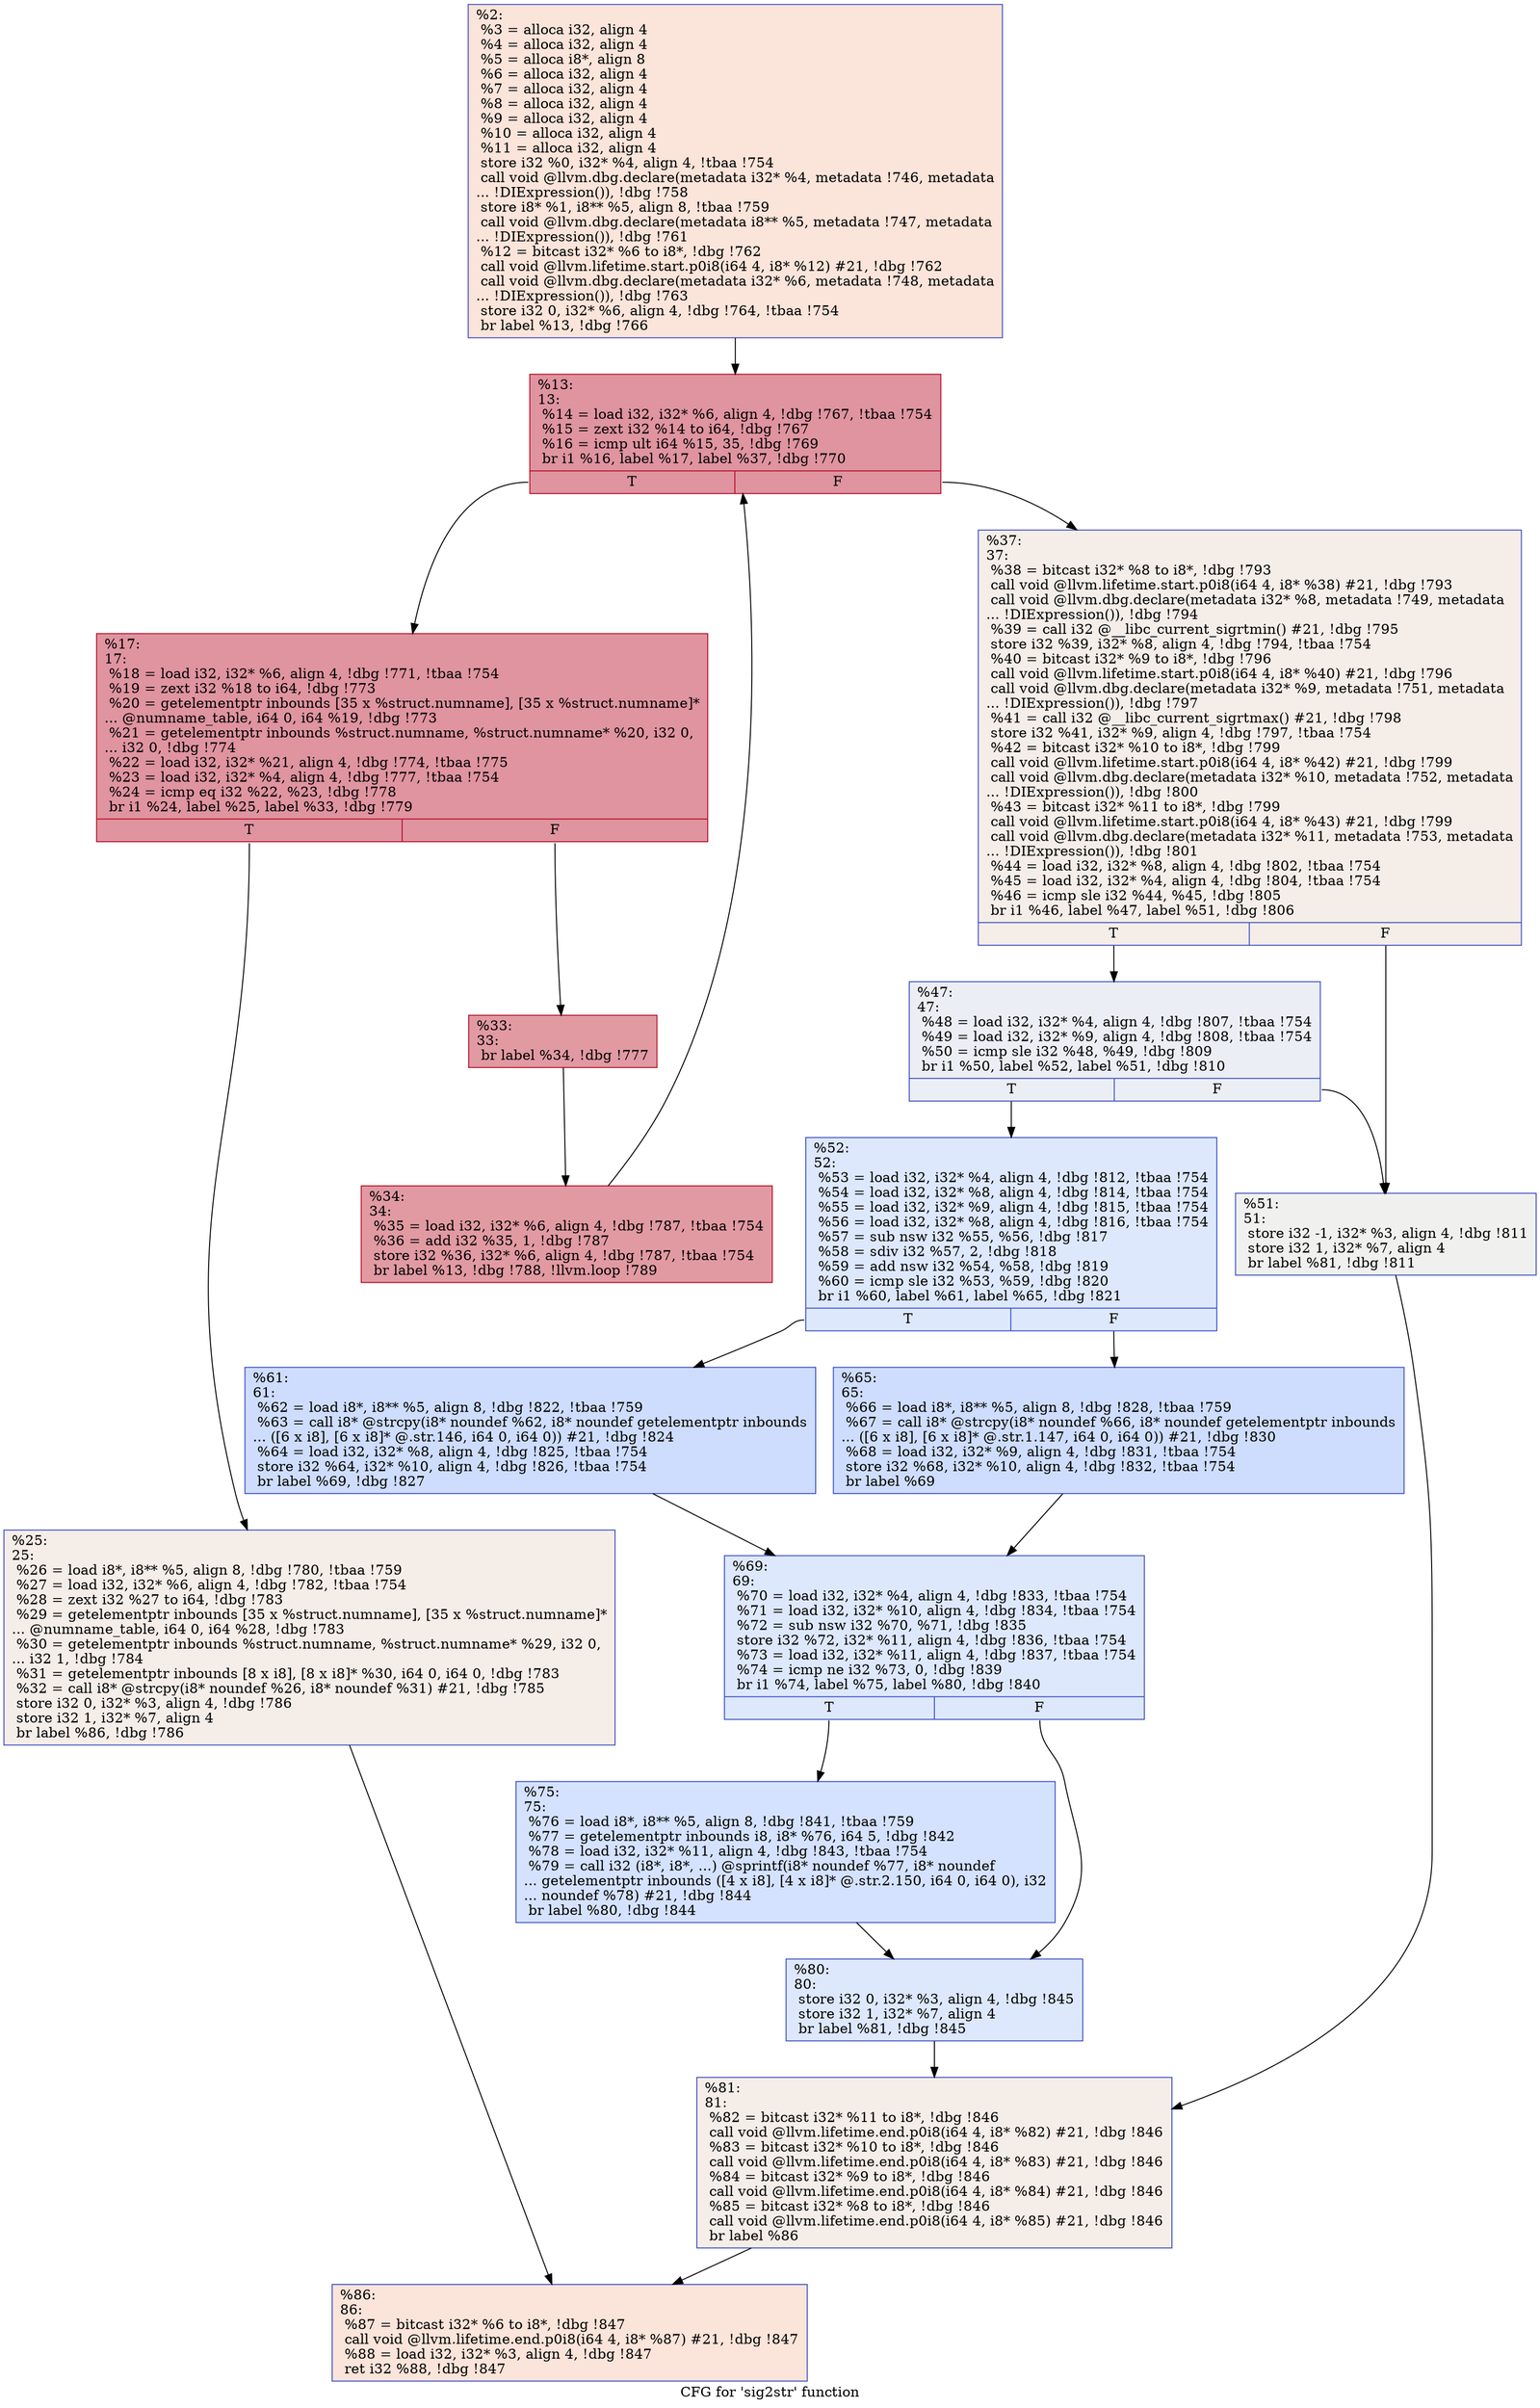 digraph "CFG for 'sig2str' function" {
	label="CFG for 'sig2str' function";

	Node0xa0ff50 [shape=record,color="#3d50c3ff", style=filled, fillcolor="#f5c1a970",label="{%2:\l  %3 = alloca i32, align 4\l  %4 = alloca i32, align 4\l  %5 = alloca i8*, align 8\l  %6 = alloca i32, align 4\l  %7 = alloca i32, align 4\l  %8 = alloca i32, align 4\l  %9 = alloca i32, align 4\l  %10 = alloca i32, align 4\l  %11 = alloca i32, align 4\l  store i32 %0, i32* %4, align 4, !tbaa !754\l  call void @llvm.dbg.declare(metadata i32* %4, metadata !746, metadata\l... !DIExpression()), !dbg !758\l  store i8* %1, i8** %5, align 8, !tbaa !759\l  call void @llvm.dbg.declare(metadata i8** %5, metadata !747, metadata\l... !DIExpression()), !dbg !761\l  %12 = bitcast i32* %6 to i8*, !dbg !762\l  call void @llvm.lifetime.start.p0i8(i64 4, i8* %12) #21, !dbg !762\l  call void @llvm.dbg.declare(metadata i32* %6, metadata !748, metadata\l... !DIExpression()), !dbg !763\l  store i32 0, i32* %6, align 4, !dbg !764, !tbaa !754\l  br label %13, !dbg !766\l}"];
	Node0xa0ff50 -> Node0xa10030;
	Node0xa10030 [shape=record,color="#b70d28ff", style=filled, fillcolor="#b70d2870",label="{%13:\l13:                                               \l  %14 = load i32, i32* %6, align 4, !dbg !767, !tbaa !754\l  %15 = zext i32 %14 to i64, !dbg !767\l  %16 = icmp ult i64 %15, 35, !dbg !769\l  br i1 %16, label %17, label %37, !dbg !770\l|{<s0>T|<s1>F}}"];
	Node0xa10030:s0 -> Node0xa10080;
	Node0xa10030:s1 -> Node0xa101c0;
	Node0xa10080 [shape=record,color="#b70d28ff", style=filled, fillcolor="#b70d2870",label="{%17:\l17:                                               \l  %18 = load i32, i32* %6, align 4, !dbg !771, !tbaa !754\l  %19 = zext i32 %18 to i64, !dbg !773\l  %20 = getelementptr inbounds [35 x %struct.numname], [35 x %struct.numname]*\l... @numname_table, i64 0, i64 %19, !dbg !773\l  %21 = getelementptr inbounds %struct.numname, %struct.numname* %20, i32 0,\l... i32 0, !dbg !774\l  %22 = load i32, i32* %21, align 4, !dbg !774, !tbaa !775\l  %23 = load i32, i32* %4, align 4, !dbg !777, !tbaa !754\l  %24 = icmp eq i32 %22, %23, !dbg !778\l  br i1 %24, label %25, label %33, !dbg !779\l|{<s0>T|<s1>F}}"];
	Node0xa10080:s0 -> Node0xa100d0;
	Node0xa10080:s1 -> Node0xa10120;
	Node0xa100d0 [shape=record,color="#3d50c3ff", style=filled, fillcolor="#e8d6cc70",label="{%25:\l25:                                               \l  %26 = load i8*, i8** %5, align 8, !dbg !780, !tbaa !759\l  %27 = load i32, i32* %6, align 4, !dbg !782, !tbaa !754\l  %28 = zext i32 %27 to i64, !dbg !783\l  %29 = getelementptr inbounds [35 x %struct.numname], [35 x %struct.numname]*\l... @numname_table, i64 0, i64 %28, !dbg !783\l  %30 = getelementptr inbounds %struct.numname, %struct.numname* %29, i32 0,\l... i32 1, !dbg !784\l  %31 = getelementptr inbounds [8 x i8], [8 x i8]* %30, i64 0, i64 0, !dbg !783\l  %32 = call i8* @strcpy(i8* noundef %26, i8* noundef %31) #21, !dbg !785\l  store i32 0, i32* %3, align 4, !dbg !786\l  store i32 1, i32* %7, align 4\l  br label %86, !dbg !786\l}"];
	Node0xa100d0 -> Node0xa104e0;
	Node0xa10120 [shape=record,color="#b70d28ff", style=filled, fillcolor="#bb1b2c70",label="{%33:\l33:                                               \l  br label %34, !dbg !777\l}"];
	Node0xa10120 -> Node0xa10170;
	Node0xa10170 [shape=record,color="#b70d28ff", style=filled, fillcolor="#bb1b2c70",label="{%34:\l34:                                               \l  %35 = load i32, i32* %6, align 4, !dbg !787, !tbaa !754\l  %36 = add i32 %35, 1, !dbg !787\l  store i32 %36, i32* %6, align 4, !dbg !787, !tbaa !754\l  br label %13, !dbg !788, !llvm.loop !789\l}"];
	Node0xa10170 -> Node0xa10030;
	Node0xa101c0 [shape=record,color="#3d50c3ff", style=filled, fillcolor="#e8d6cc70",label="{%37:\l37:                                               \l  %38 = bitcast i32* %8 to i8*, !dbg !793\l  call void @llvm.lifetime.start.p0i8(i64 4, i8* %38) #21, !dbg !793\l  call void @llvm.dbg.declare(metadata i32* %8, metadata !749, metadata\l... !DIExpression()), !dbg !794\l  %39 = call i32 @__libc_current_sigrtmin() #21, !dbg !795\l  store i32 %39, i32* %8, align 4, !dbg !794, !tbaa !754\l  %40 = bitcast i32* %9 to i8*, !dbg !796\l  call void @llvm.lifetime.start.p0i8(i64 4, i8* %40) #21, !dbg !796\l  call void @llvm.dbg.declare(metadata i32* %9, metadata !751, metadata\l... !DIExpression()), !dbg !797\l  %41 = call i32 @__libc_current_sigrtmax() #21, !dbg !798\l  store i32 %41, i32* %9, align 4, !dbg !797, !tbaa !754\l  %42 = bitcast i32* %10 to i8*, !dbg !799\l  call void @llvm.lifetime.start.p0i8(i64 4, i8* %42) #21, !dbg !799\l  call void @llvm.dbg.declare(metadata i32* %10, metadata !752, metadata\l... !DIExpression()), !dbg !800\l  %43 = bitcast i32* %11 to i8*, !dbg !799\l  call void @llvm.lifetime.start.p0i8(i64 4, i8* %43) #21, !dbg !799\l  call void @llvm.dbg.declare(metadata i32* %11, metadata !753, metadata\l... !DIExpression()), !dbg !801\l  %44 = load i32, i32* %8, align 4, !dbg !802, !tbaa !754\l  %45 = load i32, i32* %4, align 4, !dbg !804, !tbaa !754\l  %46 = icmp sle i32 %44, %45, !dbg !805\l  br i1 %46, label %47, label %51, !dbg !806\l|{<s0>T|<s1>F}}"];
	Node0xa101c0:s0 -> Node0xa10210;
	Node0xa101c0:s1 -> Node0xa10260;
	Node0xa10210 [shape=record,color="#3d50c3ff", style=filled, fillcolor="#d1dae970",label="{%47:\l47:                                               \l  %48 = load i32, i32* %4, align 4, !dbg !807, !tbaa !754\l  %49 = load i32, i32* %9, align 4, !dbg !808, !tbaa !754\l  %50 = icmp sle i32 %48, %49, !dbg !809\l  br i1 %50, label %52, label %51, !dbg !810\l|{<s0>T|<s1>F}}"];
	Node0xa10210:s0 -> Node0xa102b0;
	Node0xa10210:s1 -> Node0xa10260;
	Node0xa10260 [shape=record,color="#3d50c3ff", style=filled, fillcolor="#dedcdb70",label="{%51:\l51:                                               \l  store i32 -1, i32* %3, align 4, !dbg !811\l  store i32 1, i32* %7, align 4\l  br label %81, !dbg !811\l}"];
	Node0xa10260 -> Node0xa10490;
	Node0xa102b0 [shape=record,color="#3d50c3ff", style=filled, fillcolor="#b2ccfb70",label="{%52:\l52:                                               \l  %53 = load i32, i32* %4, align 4, !dbg !812, !tbaa !754\l  %54 = load i32, i32* %8, align 4, !dbg !814, !tbaa !754\l  %55 = load i32, i32* %9, align 4, !dbg !815, !tbaa !754\l  %56 = load i32, i32* %8, align 4, !dbg !816, !tbaa !754\l  %57 = sub nsw i32 %55, %56, !dbg !817\l  %58 = sdiv i32 %57, 2, !dbg !818\l  %59 = add nsw i32 %54, %58, !dbg !819\l  %60 = icmp sle i32 %53, %59, !dbg !820\l  br i1 %60, label %61, label %65, !dbg !821\l|{<s0>T|<s1>F}}"];
	Node0xa102b0:s0 -> Node0xa10300;
	Node0xa102b0:s1 -> Node0xa10350;
	Node0xa10300 [shape=record,color="#3d50c3ff", style=filled, fillcolor="#8fb1fe70",label="{%61:\l61:                                               \l  %62 = load i8*, i8** %5, align 8, !dbg !822, !tbaa !759\l  %63 = call i8* @strcpy(i8* noundef %62, i8* noundef getelementptr inbounds\l... ([6 x i8], [6 x i8]* @.str.146, i64 0, i64 0)) #21, !dbg !824\l  %64 = load i32, i32* %8, align 4, !dbg !825, !tbaa !754\l  store i32 %64, i32* %10, align 4, !dbg !826, !tbaa !754\l  br label %69, !dbg !827\l}"];
	Node0xa10300 -> Node0xa103a0;
	Node0xa10350 [shape=record,color="#3d50c3ff", style=filled, fillcolor="#8fb1fe70",label="{%65:\l65:                                               \l  %66 = load i8*, i8** %5, align 8, !dbg !828, !tbaa !759\l  %67 = call i8* @strcpy(i8* noundef %66, i8* noundef getelementptr inbounds\l... ([6 x i8], [6 x i8]* @.str.1.147, i64 0, i64 0)) #21, !dbg !830\l  %68 = load i32, i32* %9, align 4, !dbg !831, !tbaa !754\l  store i32 %68, i32* %10, align 4, !dbg !832, !tbaa !754\l  br label %69\l}"];
	Node0xa10350 -> Node0xa103a0;
	Node0xa103a0 [shape=record,color="#3d50c3ff", style=filled, fillcolor="#b2ccfb70",label="{%69:\l69:                                               \l  %70 = load i32, i32* %4, align 4, !dbg !833, !tbaa !754\l  %71 = load i32, i32* %10, align 4, !dbg !834, !tbaa !754\l  %72 = sub nsw i32 %70, %71, !dbg !835\l  store i32 %72, i32* %11, align 4, !dbg !836, !tbaa !754\l  %73 = load i32, i32* %11, align 4, !dbg !837, !tbaa !754\l  %74 = icmp ne i32 %73, 0, !dbg !839\l  br i1 %74, label %75, label %80, !dbg !840\l|{<s0>T|<s1>F}}"];
	Node0xa103a0:s0 -> Node0xa103f0;
	Node0xa103a0:s1 -> Node0xa10440;
	Node0xa103f0 [shape=record,color="#3d50c3ff", style=filled, fillcolor="#9ebeff70",label="{%75:\l75:                                               \l  %76 = load i8*, i8** %5, align 8, !dbg !841, !tbaa !759\l  %77 = getelementptr inbounds i8, i8* %76, i64 5, !dbg !842\l  %78 = load i32, i32* %11, align 4, !dbg !843, !tbaa !754\l  %79 = call i32 (i8*, i8*, ...) @sprintf(i8* noundef %77, i8* noundef\l... getelementptr inbounds ([4 x i8], [4 x i8]* @.str.2.150, i64 0, i64 0), i32\l... noundef %78) #21, !dbg !844\l  br label %80, !dbg !844\l}"];
	Node0xa103f0 -> Node0xa10440;
	Node0xa10440 [shape=record,color="#3d50c3ff", style=filled, fillcolor="#b2ccfb70",label="{%80:\l80:                                               \l  store i32 0, i32* %3, align 4, !dbg !845\l  store i32 1, i32* %7, align 4\l  br label %81, !dbg !845\l}"];
	Node0xa10440 -> Node0xa10490;
	Node0xa10490 [shape=record,color="#3d50c3ff", style=filled, fillcolor="#e8d6cc70",label="{%81:\l81:                                               \l  %82 = bitcast i32* %11 to i8*, !dbg !846\l  call void @llvm.lifetime.end.p0i8(i64 4, i8* %82) #21, !dbg !846\l  %83 = bitcast i32* %10 to i8*, !dbg !846\l  call void @llvm.lifetime.end.p0i8(i64 4, i8* %83) #21, !dbg !846\l  %84 = bitcast i32* %9 to i8*, !dbg !846\l  call void @llvm.lifetime.end.p0i8(i64 4, i8* %84) #21, !dbg !846\l  %85 = bitcast i32* %8 to i8*, !dbg !846\l  call void @llvm.lifetime.end.p0i8(i64 4, i8* %85) #21, !dbg !846\l  br label %86\l}"];
	Node0xa10490 -> Node0xa104e0;
	Node0xa104e0 [shape=record,color="#3d50c3ff", style=filled, fillcolor="#f5c1a970",label="{%86:\l86:                                               \l  %87 = bitcast i32* %6 to i8*, !dbg !847\l  call void @llvm.lifetime.end.p0i8(i64 4, i8* %87) #21, !dbg !847\l  %88 = load i32, i32* %3, align 4, !dbg !847\l  ret i32 %88, !dbg !847\l}"];
}
